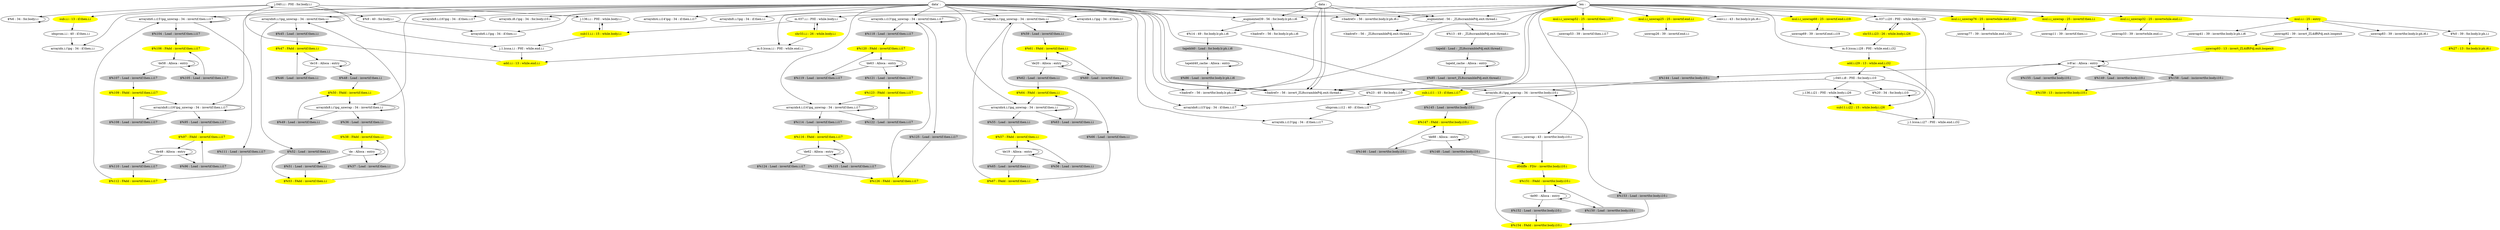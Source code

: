 digraph G {
		"j.040.i.i : PHI : for.body.i.i" -> "$%6 : 34 : for.body.i.i" 
		"j.040.i.i : PHI : for.body.i.i" -> "sub.i.i : 13 : if.then.i.i" 
		"j.040.i.i : PHI : for.body.i.i" -> "$%9 : 40 : for.body.i.i" 
		"j.040.i.i : PHI : for.body.i.i" -> "j.1.lcssa.i.i : PHI : while.end.i.i" 
		"j.040.i.i : PHI : for.body.i.i" -> "j.136.i.i : PHI : while.body.i.i" 
		"m.0.lcssa.i.i : PHI : while.end.i.i" -> "add.i.i : 13 : while.end.i.i" 
		"j.1.lcssa.i.i : PHI : while.end.i.i" -> "add.i.i : 13 : while.end.i.i" 
		"j.136.i.i : PHI : while.body.i.i" -> "sub11.i.i : 15 : while.body.i.i" 
		"m.037.i.i : PHI : while.body.i.i" -> "shr33.i.i : 26 : while.body.i.i" 
		"m.037.i.i : PHI : while.body.i.i" -> "sub11.i.i : 15 : while.body.i.i" 
		"j.040.i.i8 : PHI : for.body.i.i10" -> "j.1.lcssa.i.i27 : PHI : while.end.i.i32" 
		"j.040.i.i8 : PHI : for.body.i.i10" -> "$%20 : 34 : for.body.i.i10" 
		"j.040.i.i8 : PHI : for.body.i.i10" -> "sub.i.i11 : 13 : if.then.i.i17" 
		"j.040.i.i8 : PHI : for.body.i.i10" -> "$%23 : 40 : for.body.i.i10" 
		"j.040.i.i8 : PHI : for.body.i.i10" -> "j.136.i.i21 : PHI : while.body.i.i26" 
		"m.0.lcssa.i.i28 : PHI : while.end.i.i32" -> "add.i.i29 : 13 : while.end.i.i32" 
		"j.1.lcssa.i.i27 : PHI : while.end.i.i32" -> "add.i.i29 : 13 : while.end.i.i32" 
		"m.037.i.i20 : PHI : while.body.i.i26" -> "shr33.i.i23 : 26 : while.body.i.i26" 
		"m.037.i.i20 : PHI : while.body.i.i26" -> "sub11.i.i22 : 15 : while.body.i.i26" 
		"j.136.i.i21 : PHI : while.body.i.i26" -> "sub11.i.i22 : 15 : while.body.i.i26" 
		"arrayidx.i.i13'ipg_unwrap : 34 : invertif.then.i.i17" -> "arrayidx.i.i13'ipg_unwrap : 34 : invertif.then.i.i17" 
		"arrayidx.i.i13'ipg_unwrap : 34 : invertif.then.i.i17" -> "$%125 : Load : invertif.then.i.i17" 
		"arrayidx.i.i13'ipg_unwrap : 34 : invertif.then.i.i17" -> "$%118 : Load : invertif.then.i.i17" 
		"$%118 : Load : invertif.then.i.i17" [color = gray style=filled];
		"$%118 : Load : invertif.then.i.i17" -> "$%120 : FAdd : invertif.then.i.i17" 
		"'de63 : Alloca : entry" -> "$%121 : Load : invertif.then.i.i17" 
		"'de63 : Alloca : entry" -> "$%119 : Load : invertif.then.i.i17" 
		"'de63 : Alloca : entry" -> "'de63 : Alloca : entry" 
		"$%119 : Load : invertif.then.i.i17" [color = gray style=filled];
		"$%119 : Load : invertif.then.i.i17" -> "$%120 : FAdd : invertif.then.i.i17" 
		"$%120 : FAdd : invertif.then.i.i17" [color = yellow style=filled];
		"$%120 : FAdd : invertif.then.i.i17" -> "'de63 : Alloca : entry" 
		"$%121 : Load : invertif.then.i.i17" [color = gray style=filled];
		"$%121 : Load : invertif.then.i.i17" -> "$%123 : FAdd : invertif.then.i.i17" 
		"$%123 : FAdd : invertif.then.i.i17" [color = yellow style=filled];
		"$%123 : FAdd : invertif.then.i.i17" -> "arrayidx4.i.i14'ipg_unwrap : 34 : invertif.then.i.i17" 
		"$%126 : FAdd : invertif.then.i.i17" [color = yellow style=filled];
		"$%126 : FAdd : invertif.then.i.i17" -> "arrayidx.i.i13'ipg_unwrap : 34 : invertif.then.i.i17" 
		"data : " -> "<badref> : 56 : invertfor.body.lr.ph.i6.i" 
		"data : " -> "<badref> : 56 : invertfor.body.lr.ph.i.i6" 
		"data : " -> "_augmented : 56 : _ZL8scramblePdj.exit.thread.i" 
		"data : " -> "_augmented39 : 56 : for.body.lr.ph.i.i6" 
		"data : " -> "<badref> : 56 : invert_ZL8scramblePdj.exit.thread.i" 
		"data : " -> "<badref> : 56 : invert_ZL8scramblePdj.exit.thread.i" 
		"data' : " -> "arrayidx6.i.i15'ipg_unwrap : 34 : invertif.then.i.i17" 
		"data' : " -> "arrayidx8.i.i16'ipg_unwrap : 34 : invertif.then.i.i17" 
		"data' : " -> "<badref> : 56 : invertfor.body.lr.ph.i6.i" 
		"data' : " -> "<badref> : 56 : invertfor.body.lr.ph.i.i6" 
		"data' : " -> "_augmented : 56 : _ZL8scramblePdj.exit.thread.i" 
		"data' : " -> "arrayidx4.i.i14'ipg : 34 : if.then.i.i17" 
		"data' : " -> "arrayidx8.i.i'ipg : 34 : if.then.i.i" 
		"data' : " -> "arrayidx.i.i'ipg_unwrap : 34 : invertif.then.i.i" 
		"data' : " -> "arrayidx4.i.i'ipg : 34 : if.then.i.i" 
		"data' : " -> "arrayidx.i.i'ipg : 34 : if.then.i.i" 
		"data' : " -> "arrayidx6.i.i'ipg_unwrap : 34 : invertif.then.i.i" 
		"data' : " -> "arrayidx6.i.i'ipg : 34 : if.then.i.i" 
		"data' : " -> "arrayidx4.i.i'ipg_unwrap : 34 : invertif.then.i.i" 
		"data' : " -> "arrayidx6.i.i15'ipg : 34 : if.then.i.i17" 
		"data' : " -> "arrayidx.i.i13'ipg_unwrap : 34 : invertif.then.i.i17" 
		"data' : " -> "arrayidx.i.i13'ipg : 34 : if.then.i.i17" 
		"data' : " -> "_augmented39 : 56 : for.body.lr.ph.i.i6" 
		"data' : " -> "<badref> : 56 : invert_ZL8scramblePdj.exit.thread.i" 
		"data' : " -> "arrayidx8.i.i16'ipg : 34 : if.then.i.i17" 
		"data' : " -> "arrayidx4.i.i14'ipg_unwrap : 34 : invertif.then.i.i17" 
		"data' : " -> "arrayidx8.i.i'ipg_unwrap : 34 : invertif.then.i.i" 
		"data' : " -> "arrayidx.i8.i'ipg : 34 : for.body.i10.i" 
		"data' : " -> "<badref> : 56 : invert_ZL8scramblePdj.exit.thread.i" 
		"data' : " -> "arrayidx.i8.i'ipg_unwrap : 34 : invertfor.body.i10.i" 
		"len : " -> "conv.i.i_unwrap : 43 : invertfor.body.i10.i" 
		"len : " -> "<badref> : 56 : invertfor.body.lr.ph.i6.i" 
		"len : " -> "mul.i.i_unwrap52 : 25 : invertif.then.i.i17" 
		"len : " -> "<badref> : 56 : invertfor.body.lr.ph.i.i6" 
		"len : " -> "mul.i.i_unwrap25 : 25 : invertif.end.i.i" 
		"len : " -> "m.0.lcssa.i.i : PHI : while.end.i.i" 
		"len : " -> "m.037.i.i : PHI : while.body.i.i" 
		"len : " -> "m.0.lcssa.i.i28 : PHI : while.end.i.i32" 
		"len : " -> "conv.i.i : 43 : for.body.lr.ph.i6.i" 
		"len : " -> "_augmented : 56 : _ZL8scramblePdj.exit.thread.i" 
		"len : " -> "mul.i.i_unwrap68 : 25 : invertif.end.i.i19" 
		"len : " -> "m.037.i.i20 : PHI : while.body.i.i26" 
		"len : " -> "_augmented39 : 56 : for.body.lr.ph.i.i6" 
		"len : " -> "<badref> : 56 : invert_ZL8scramblePdj.exit.thread.i" 
		"len : " -> "mul.i.i_unwrap76 : 25 : invertwhile.end.i.i32" 
		"len : " -> "mul.i.i_unwrap : 25 : invertif.then.i.i" 
		"len : " -> "mul.i.i_unwrap32 : 25 : invertwhile.end.i.i" 
		"len : " -> "<badref> : 56 : invert_ZL8scramblePdj.exit.thread.i" 
		"len : " -> "mul.i.i : 25 : entry" 
		"$%9 : 40 : for.body.i.i" -> "arrayidx6.i.i'ipg : 34 : if.then.i.i" 
		"$%65 : Load : invertif.then.i.i" [color = gray style=filled];
		"$%65 : Load : invertif.then.i.i" -> "$%67 : FAdd : invertif.then.i.i" 
		"arrayidx4.i.i'ipg_unwrap : 34 : invertif.then.i.i" -> "$%63 : Load : invertif.then.i.i" 
		"arrayidx4.i.i'ipg_unwrap : 34 : invertif.then.i.i" -> "$%55 : Load : invertif.then.i.i" 
		"arrayidx4.i.i'ipg_unwrap : 34 : invertif.then.i.i" -> "arrayidx4.i.i'ipg_unwrap : 34 : invertif.then.i.i" 
		"$%51 : Load : invertif.then.i.i" [color = gray style=filled];
		"$%51 : Load : invertif.then.i.i" -> "$%53 : FAdd : invertif.then.i.i" 
		"sub11.i.i : 15 : while.body.i.i" [color = yellow style=filled];
		"sub11.i.i : 15 : while.body.i.i" -> "j.1.lcssa.i.i : PHI : while.end.i.i" 
		"sub11.i.i : 15 : while.body.i.i" -> "j.136.i.i : PHI : while.body.i.i" 
		"shr33.i.i : 26 : while.body.i.i" [color = yellow style=filled];
		"shr33.i.i : 26 : while.body.i.i" -> "m.0.lcssa.i.i : PHI : while.end.i.i" 
		"shr33.i.i : 26 : while.body.i.i" -> "m.037.i.i : PHI : while.body.i.i" 
		"sub.i.i11 : 13 : if.then.i.i17" [color = yellow style=filled];
		"sub.i.i11 : 13 : if.then.i.i17" -> "idxprom.i.i12 : 40 : if.then.i.i17" 
		"arrayidx8.i.i'ipg_unwrap : 34 : invertif.then.i.i" -> "$%36 : Load : invertif.then.i.i" 
		"arrayidx8.i.i'ipg_unwrap : 34 : invertif.then.i.i" -> "$%49 : Load : invertif.then.i.i" 
		"arrayidx8.i.i'ipg_unwrap : 34 : invertif.then.i.i" -> "arrayidx8.i.i'ipg_unwrap : 34 : invertif.then.i.i" 
		"add.i.i : 13 : while.end.i.i" [color = yellow style=filled];
		"add.i.i : 13 : while.end.i.i" -> "j.040.i.i : PHI : for.body.i.i" 
		"$%23 : 40 : for.body.i.i10" -> "arrayidx6.i.i15'ipg : 34 : if.then.i.i17" 
		"add.i.i29 : 13 : while.end.i.i32" [color = yellow style=filled];
		"add.i.i29 : 13 : while.end.i.i32" -> "j.040.i.i8 : PHI : for.body.i.i10" 
		"$%158 : Load : incinvertfor.body.i10.i" [color = gray style=filled];
		"$%158 : Load : incinvertfor.body.i10.i" -> "$%159 : 13 : incinvertfor.body.i10.i" 
		"d0diffe : FDiv : invertfor.body.i10.i" [color = yellow style=filled];
		"d0diffe : FDiv : invertfor.body.i10.i" -> "$%151 : FAdd : invertfor.body.i10.i" 
		"$%27 : 13 : for.body.lr.ph.i6.i" [color = yellow style=filled];
		"$%0 : 39 : for.body.lr.ph.i.i" -> "$%27 : 13 : for.body.lr.ph.i6.i" 
		"mul.i.i : 25 : entry" [color = yellow style=filled];
		"mul.i.i : 25 : entry" -> "_unwrap92 : 39 : invert_ZL4ifftPdj.exit.loopexit" 
		"mul.i.i : 25 : entry" -> "_unwrap83 : 39 : invertfor.body.lr.ph.i6.i" 
		"mul.i.i : 25 : entry" -> "_unwrap41 : 39 : invertfor.body.lr.ph.i.i6" 
		"mul.i.i : 25 : entry" -> "$%0 : 39 : for.body.lr.ph.i.i" 
		"sub.i.i : 13 : if.then.i.i" [color = yellow style=filled];
		"sub.i.i : 13 : if.then.i.i" -> "idxprom.i.i : 40 : if.then.i.i" 
		"idxprom.i.i : 40 : if.then.i.i" -> "arrayidx.i.i'ipg : 34 : if.then.i.i" 
		"idxprom.i.i12 : 40 : if.then.i.i17" -> "arrayidx.i.i13'ipg : 34 : if.then.i.i17" 
		"$%124 : Load : invertif.then.i.i17" [color = gray style=filled];
		"$%124 : Load : invertif.then.i.i17" -> "$%126 : FAdd : invertif.then.i.i17" 
		"arrayidx4.i.i14'ipg_unwrap : 34 : invertif.then.i.i17" -> "$%122 : Load : invertif.then.i.i17" 
		"arrayidx4.i.i14'ipg_unwrap : 34 : invertif.then.i.i17" -> "$%114 : Load : invertif.then.i.i17" 
		"arrayidx4.i.i14'ipg_unwrap : 34 : invertif.then.i.i17" -> "arrayidx4.i.i14'ipg_unwrap : 34 : invertif.then.i.i17" 
		"$%110 : Load : invertif.then.i.i17" [color = gray style=filled];
		"$%110 : Load : invertif.then.i.i17" -> "$%112 : FAdd : invertif.then.i.i17" 
		"sub11.i.i22 : 15 : while.body.i.i26" [color = yellow style=filled];
		"sub11.i.i22 : 15 : while.body.i.i26" -> "j.1.lcssa.i.i27 : PHI : while.end.i.i32" 
		"sub11.i.i22 : 15 : while.body.i.i26" -> "j.136.i.i21 : PHI : while.body.i.i26" 
		"shr33.i.i23 : 26 : while.body.i.i26" [color = yellow style=filled];
		"shr33.i.i23 : 26 : while.body.i.i26" -> "m.0.lcssa.i.i28 : PHI : while.end.i.i32" 
		"shr33.i.i23 : 26 : while.body.i.i26" -> "m.037.i.i20 : PHI : while.body.i.i26" 
		"iv8'ac : Alloca : entry" -> "$%155 : Load : invertfor.body.i10.i" 
		"iv8'ac : Alloca : entry" -> "$%158 : Load : incinvertfor.body.i10.i" 
		"iv8'ac : Alloca : entry" -> "$%149 : Load : invertfor.body.i10.i" 
		"iv8'ac : Alloca : entry" -> "$%144 : Load : invertfor.body.i10.i" 
		"iv8'ac : Alloca : entry" -> "iv8'ac : Alloca : entry" 
		"'de : Alloca : entry" -> "$%51 : Load : invertif.then.i.i" 
		"'de : Alloca : entry" -> "$%37 : Load : invertif.then.i.i" 
		"'de : Alloca : entry" -> "'de : Alloca : entry" 
		"$%62 : Load : invertif.then.i.i" [color = gray style=filled];
		"$%62 : Load : invertif.then.i.i" -> "$%64 : FAdd : invertif.then.i.i" 
		"mul.i.i_unwrap25 : 25 : invertif.end.i.i" [color = yellow style=filled];
		"mul.i.i_unwrap25 : 25 : invertif.end.i.i" -> "_unwrap26 : 39 : invertif.end.i.i" 
		"$%38 : FAdd : invertif.then.i.i" [color = yellow style=filled];
		"$%38 : FAdd : invertif.then.i.i" -> "'de : Alloca : entry" 
		"$%6 : 34 : for.body.i.i" -> "$%6 : 34 : for.body.i.i" 
		"$%36 : Load : invertif.then.i.i" [color = gray style=filled];
		"$%36 : Load : invertif.then.i.i" -> "$%38 : FAdd : invertif.then.i.i" 
		"$%37 : Load : invertif.then.i.i" [color = gray style=filled];
		"$%37 : Load : invertif.then.i.i" -> "$%38 : FAdd : invertif.then.i.i" 
		"mul.i.i_unwrap32 : 25 : invertwhile.end.i.i" [color = yellow style=filled];
		"mul.i.i_unwrap32 : 25 : invertwhile.end.i.i" -> "_unwrap33 : 39 : invertwhile.end.i.i" 
		"arrayidx6.i.i'ipg_unwrap : 34 : invertif.then.i.i" -> "$%52 : Load : invertif.then.i.i" 
		"arrayidx6.i.i'ipg_unwrap : 34 : invertif.then.i.i" -> "$%45 : Load : invertif.then.i.i" 
		"arrayidx6.i.i'ipg_unwrap : 34 : invertif.then.i.i" -> "arrayidx6.i.i'ipg_unwrap : 34 : invertif.then.i.i" 
		"$%45 : Load : invertif.then.i.i" [color = gray style=filled];
		"$%45 : Load : invertif.then.i.i" -> "$%47 : FAdd : invertif.then.i.i" 
		"'de16 : Alloca : entry" -> "'de16 : Alloca : entry" 
		"'de16 : Alloca : entry" -> "$%48 : Load : invertif.then.i.i" 
		"'de16 : Alloca : entry" -> "$%46 : Load : invertif.then.i.i" 
		"$%46 : Load : invertif.then.i.i" [color = gray style=filled];
		"$%46 : Load : invertif.then.i.i" -> "$%47 : FAdd : invertif.then.i.i" 
		"$%47 : FAdd : invertif.then.i.i" [color = yellow style=filled];
		"$%47 : FAdd : invertif.then.i.i" -> "'de16 : Alloca : entry" 
		"$%50 : FAdd : invertif.then.i.i" [color = yellow style=filled];
		"$%50 : FAdd : invertif.then.i.i" -> "arrayidx8.i.i'ipg_unwrap : 34 : invertif.then.i.i" 
		"$%52 : Load : invertif.then.i.i" [color = gray style=filled];
		"$%52 : Load : invertif.then.i.i" -> "$%53 : FAdd : invertif.then.i.i" 
		"$%53 : FAdd : invertif.then.i.i" [color = yellow style=filled];
		"$%53 : FAdd : invertif.then.i.i" -> "arrayidx6.i.i'ipg_unwrap : 34 : invertif.then.i.i" 
		"$%63 : Load : invertif.then.i.i" [color = gray style=filled];
		"$%63 : Load : invertif.then.i.i" -> "$%64 : FAdd : invertif.then.i.i" 
		"$%64 : FAdd : invertif.then.i.i" [color = yellow style=filled];
		"$%64 : FAdd : invertif.then.i.i" -> "arrayidx4.i.i'ipg_unwrap : 34 : invertif.then.i.i" 
		"$%49 : Load : invertif.then.i.i" [color = gray style=filled];
		"$%49 : Load : invertif.then.i.i" -> "$%50 : FAdd : invertif.then.i.i" 
		"$%48 : Load : invertif.then.i.i" [color = gray style=filled];
		"$%48 : Load : invertif.then.i.i" -> "$%50 : FAdd : invertif.then.i.i" 
		"$%55 : Load : invertif.then.i.i" [color = gray style=filled];
		"$%55 : Load : invertif.then.i.i" -> "$%57 : FAdd : invertif.then.i.i" 
		"'de19 : Alloca : entry" -> "'de19 : Alloca : entry" 
		"'de19 : Alloca : entry" -> "$%65 : Load : invertif.then.i.i" 
		"'de19 : Alloca : entry" -> "$%56 : Load : invertif.then.i.i" 
		"$%56 : Load : invertif.then.i.i" [color = gray style=filled];
		"$%56 : Load : invertif.then.i.i" -> "$%57 : FAdd : invertif.then.i.i" 
		"$%57 : FAdd : invertif.then.i.i" [color = yellow style=filled];
		"$%57 : FAdd : invertif.then.i.i" -> "'de19 : Alloca : entry" 
		"arrayidx.i.i'ipg_unwrap : 34 : invertif.then.i.i" -> "$%66 : Load : invertif.then.i.i" 
		"arrayidx.i.i'ipg_unwrap : 34 : invertif.then.i.i" -> "$%59 : Load : invertif.then.i.i" 
		"arrayidx.i.i'ipg_unwrap : 34 : invertif.then.i.i" -> "arrayidx.i.i'ipg_unwrap : 34 : invertif.then.i.i" 
		"$%59 : Load : invertif.then.i.i" [color = gray style=filled];
		"$%59 : Load : invertif.then.i.i" -> "$%61 : FAdd : invertif.then.i.i" 
		"'de20 : Alloca : entry" -> "'de20 : Alloca : entry" 
		"'de20 : Alloca : entry" -> "$%62 : Load : invertif.then.i.i" 
		"'de20 : Alloca : entry" -> "$%60 : Load : invertif.then.i.i" 
		"$%60 : Load : invertif.then.i.i" [color = gray style=filled];
		"$%60 : Load : invertif.then.i.i" -> "$%61 : FAdd : invertif.then.i.i" 
		"$%61 : FAdd : invertif.then.i.i" [color = yellow style=filled];
		"$%61 : FAdd : invertif.then.i.i" -> "'de20 : Alloca : entry" 
		"$%66 : Load : invertif.then.i.i" [color = gray style=filled];
		"$%66 : Load : invertif.then.i.i" -> "$%67 : FAdd : invertif.then.i.i" 
		"$%67 : FAdd : invertif.then.i.i" [color = yellow style=filled];
		"$%67 : FAdd : invertif.then.i.i" -> "arrayidx.i.i'ipg_unwrap : 34 : invertif.then.i.i" 
		"mul.i.i_unwrap : 25 : invertif.then.i.i" [color = yellow style=filled];
		"mul.i.i_unwrap : 25 : invertif.then.i.i" -> "_unwrap11 : 39 : invertif.then.i.i" 
		"mul.i.i_unwrap68 : 25 : invertif.end.i.i19" [color = yellow style=filled];
		"mul.i.i_unwrap68 : 25 : invertif.end.i.i19" -> "_unwrap69 : 39 : invertif.end.i.i19" 
		"'de90 : Alloca : entry" -> "$%152 : Load : invertfor.body.i10.i" 
		"'de90 : Alloca : entry" -> "$%150 : Load : invertfor.body.i10.i" 
		"'de90 : Alloca : entry" -> "'de90 : Alloca : entry" 
		"tapeld40 : Load : for.body.lr.ph.i.i6" [color = gray style=filled];
		"tapeld40 : Load : for.body.lr.ph.i.i6" -> "tapeld40_cache : Alloca : entry" 
		"conv.i.i_unwrap : 43 : invertfor.body.i10.i" -> "d0diffe : FDiv : invertfor.body.i10.i" 
		"$%13 : 49 : _ZL8scramblePdj.exit.thread.i" -> "tapeld : Load : _ZL8scramblePdj.exit.thread.i" 
		"_augmented39 : 56 : for.body.lr.ph.i.i6" -> "<badref> : 56 : for.body.lr.ph.i.i6" 
		"_augmented39 : 56 : for.body.lr.ph.i.i6" -> "$%14 : 49 : for.body.lr.ph.i.i6" 
		"tapeld : Load : _ZL8scramblePdj.exit.thread.i" [color = gray style=filled];
		"tapeld : Load : _ZL8scramblePdj.exit.thread.i" -> "tapeld_cache : Alloca : entry" 
		"$%146 : Load : invertfor.body.i10.i" [color = gray style=filled];
		"$%146 : Load : invertfor.body.i10.i" -> "$%147 : FAdd : invertfor.body.i10.i" 
		"'de88 : Alloca : entry" -> "$%148 : Load : invertfor.body.i10.i" 
		"'de88 : Alloca : entry" -> "$%146 : Load : invertfor.body.i10.i" 
		"'de88 : Alloca : entry" -> "'de88 : Alloca : entry" 
		"$%144 : Load : invertfor.body.i10.i" [color = gray style=filled];
		"$%144 : Load : invertfor.body.i10.i" -> "arrayidx.i8.i'ipg_unwrap : 34 : invertfor.body.i10.i" 
		"$%145 : Load : invertfor.body.i10.i" [color = gray style=filled];
		"$%145 : Load : invertfor.body.i10.i" -> "$%147 : FAdd : invertfor.body.i10.i" 
		"$%147 : FAdd : invertfor.body.i10.i" [color = yellow style=filled];
		"$%147 : FAdd : invertfor.body.i10.i" -> "'de88 : Alloca : entry" 
		"arrayidx6.i.i15'ipg_unwrap : 34 : invertif.then.i.i17" -> "arrayidx6.i.i15'ipg_unwrap : 34 : invertif.then.i.i17" 
		"arrayidx6.i.i15'ipg_unwrap : 34 : invertif.then.i.i17" -> "$%111 : Load : invertif.then.i.i17" 
		"arrayidx6.i.i15'ipg_unwrap : 34 : invertif.then.i.i17" -> "$%104 : Load : invertif.then.i.i17" 
		"$%104 : Load : invertif.then.i.i17" [color = gray style=filled];
		"$%104 : Load : invertif.then.i.i17" -> "$%106 : FAdd : invertif.then.i.i17" 
		"'de58 : Alloca : entry" -> "'de58 : Alloca : entry" 
		"'de58 : Alloca : entry" -> "$%107 : Load : invertif.then.i.i17" 
		"'de58 : Alloca : entry" -> "$%105 : Load : invertif.then.i.i17" 
		"$%105 : Load : invertif.then.i.i17" [color = gray style=filled];
		"$%105 : Load : invertif.then.i.i17" -> "$%106 : FAdd : invertif.then.i.i17" 
		"$%106 : FAdd : invertif.then.i.i17" [color = yellow style=filled];
		"$%106 : FAdd : invertif.then.i.i17" -> "'de58 : Alloca : entry" 
		"$%107 : Load : invertif.then.i.i17" [color = gray style=filled];
		"$%107 : Load : invertif.then.i.i17" -> "$%109 : FAdd : invertif.then.i.i17" 
		"$%109 : FAdd : invertif.then.i.i17" [color = yellow style=filled];
		"$%109 : FAdd : invertif.then.i.i17" -> "arrayidx8.i.i16'ipg_unwrap : 34 : invertif.then.i.i17" 
		"$%112 : FAdd : invertif.then.i.i17" [color = yellow style=filled];
		"$%112 : FAdd : invertif.then.i.i17" -> "arrayidx6.i.i15'ipg_unwrap : 34 : invertif.then.i.i17" 
		"$%114 : Load : invertif.then.i.i17" [color = gray style=filled];
		"$%114 : Load : invertif.then.i.i17" -> "$%116 : FAdd : invertif.then.i.i17" 
		"'de62 : Alloca : entry" -> "'de62 : Alloca : entry" 
		"'de62 : Alloca : entry" -> "$%124 : Load : invertif.then.i.i17" 
		"'de62 : Alloca : entry" -> "$%115 : Load : invertif.then.i.i17" 
		"$%116 : FAdd : invertif.then.i.i17" [color = yellow style=filled];
		"$%116 : FAdd : invertif.then.i.i17" -> "'de62 : Alloca : entry" 
		"$%20 : 34 : for.body.i.i10" -> "$%20 : 34 : for.body.i.i10" 
		"mul.i.i_unwrap52 : 25 : invertif.then.i.i17" [color = yellow style=filled];
		"mul.i.i_unwrap52 : 25 : invertif.then.i.i17" -> "_unwrap53 : 39 : invertif.then.i.i17" 
		"$%149 : Load : invertfor.body.i10.i" [color = gray style=filled];
		"tapeld40_cache : Alloca : entry" -> "$%86 : Load : invertfor.body.lr.ph.i.i6" 
		"tapeld40_cache : Alloca : entry" -> "tapeld40_cache : Alloca : entry" 
		"$%14 : 49 : for.body.lr.ph.i.i6" -> "tapeld40 : Load : for.body.lr.ph.i.i6" 
		"$%96 : Load : invertif.then.i.i17" [color = gray style=filled];
		"$%96 : Load : invertif.then.i.i17" -> "$%97 : FAdd : invertif.then.i.i17" 
		"tapeld_cache : Alloca : entry" -> "$%85 : Load : invert_ZL8scramblePdj.exit.thread.i" 
		"tapeld_cache : Alloca : entry" -> "tapeld_cache : Alloca : entry" 
		"_unwrap92 : 39 : invert_ZL4ifftPdj.exit.loopexit" -> "_unwrap93 : 13 : invert_ZL4ifftPdj.exit.loopexit" 
		"$%108 : Load : invertif.then.i.i17" [color = gray style=filled];
		"$%108 : Load : invertif.then.i.i17" -> "$%109 : FAdd : invertif.then.i.i17" 
		"$%115 : Load : invertif.then.i.i17" [color = gray style=filled];
		"$%115 : Load : invertif.then.i.i17" -> "$%116 : FAdd : invertif.then.i.i17" 
		"$%95 : Load : invertif.then.i.i17" [color = gray style=filled];
		"$%95 : Load : invertif.then.i.i17" -> "$%97 : FAdd : invertif.then.i.i17" 
		"$%85 : Load : invert_ZL8scramblePdj.exit.thread.i" [color = gray style=filled];
		"$%85 : Load : invert_ZL8scramblePdj.exit.thread.i" -> "<badref> : 56 : invert_ZL8scramblePdj.exit.thread.i" 
		"'de48 : Alloca : entry" -> "'de48 : Alloca : entry" 
		"'de48 : Alloca : entry" -> "$%110 : Load : invertif.then.i.i17" 
		"'de48 : Alloca : entry" -> "$%96 : Load : invertif.then.i.i17" 
		"$%122 : Load : invertif.then.i.i17" [color = gray style=filled];
		"$%122 : Load : invertif.then.i.i17" -> "$%123 : FAdd : invertif.then.i.i17" 
		"$%125 : Load : invertif.then.i.i17" [color = gray style=filled];
		"$%125 : Load : invertif.then.i.i17" -> "$%126 : FAdd : invertif.then.i.i17" 
		"$%111 : Load : invertif.then.i.i17" [color = gray style=filled];
		"$%111 : Load : invertif.then.i.i17" -> "$%112 : FAdd : invertif.then.i.i17" 
		"_augmented : 56 : _ZL8scramblePdj.exit.thread.i" -> "<badref> : 56 : _ZL8scramblePdj.exit.thread.i" 
		"_augmented : 56 : _ZL8scramblePdj.exit.thread.i" -> "$%13 : 49 : _ZL8scramblePdj.exit.thread.i" 
		"$%153 : Load : invertfor.body.i10.i" [color = gray style=filled];
		"$%153 : Load : invertfor.body.i10.i" -> "$%154 : FAdd : invertfor.body.i10.i" 
		"$%86 : Load : invertfor.body.lr.ph.i.i6" [color = gray style=filled];
		"$%86 : Load : invertfor.body.lr.ph.i.i6" -> "<badref> : 56 : invertfor.body.lr.ph.i.i6" 
		"$%97 : FAdd : invertif.then.i.i17" [color = yellow style=filled];
		"$%97 : FAdd : invertif.then.i.i17" -> "'de48 : Alloca : entry" 
		"arrayidx8.i.i16'ipg_unwrap : 34 : invertif.then.i.i17" -> "arrayidx8.i.i16'ipg_unwrap : 34 : invertif.then.i.i17" 
		"arrayidx8.i.i16'ipg_unwrap : 34 : invertif.then.i.i17" -> "$%108 : Load : invertif.then.i.i17" 
		"arrayidx8.i.i16'ipg_unwrap : 34 : invertif.then.i.i17" -> "$%95 : Load : invertif.then.i.i17" 
		"arrayidx.i8.i'ipg_unwrap : 34 : invertfor.body.i10.i" -> "arrayidx.i8.i'ipg_unwrap : 34 : invertfor.body.i10.i" 
		"arrayidx.i8.i'ipg_unwrap : 34 : invertfor.body.i10.i" -> "$%153 : Load : invertfor.body.i10.i" 
		"arrayidx.i8.i'ipg_unwrap : 34 : invertfor.body.i10.i" -> "$%145 : Load : invertfor.body.i10.i" 
		"$%148 : Load : invertfor.body.i10.i" [color = gray style=filled];
		"$%148 : Load : invertfor.body.i10.i" -> "d0diffe : FDiv : invertfor.body.i10.i" 
		"$%150 : Load : invertfor.body.i10.i" [color = gray style=filled];
		"$%150 : Load : invertfor.body.i10.i" -> "$%151 : FAdd : invertfor.body.i10.i" 
		"$%151 : FAdd : invertfor.body.i10.i" [color = yellow style=filled];
		"$%151 : FAdd : invertfor.body.i10.i" -> "'de90 : Alloca : entry" 
		"$%152 : Load : invertfor.body.i10.i" [color = gray style=filled];
		"$%152 : Load : invertfor.body.i10.i" -> "$%154 : FAdd : invertfor.body.i10.i" 
		"$%154 : FAdd : invertfor.body.i10.i" [color = yellow style=filled];
		"$%154 : FAdd : invertfor.body.i10.i" -> "arrayidx.i8.i'ipg_unwrap : 34 : invertfor.body.i10.i" 
		"$%159 : 13 : incinvertfor.body.i10.i" [color = yellow style=filled];
		"$%159 : 13 : incinvertfor.body.i10.i" -> "iv8'ac : Alloca : entry" 
		"$%155 : Load : invertfor.body.i10.i" [color = gray style=filled];
		"_unwrap93 : 13 : invert_ZL4ifftPdj.exit.loopexit" [color = yellow style=filled];
		"_unwrap93 : 13 : invert_ZL4ifftPdj.exit.loopexit" -> "iv8'ac : Alloca : entry" 
		"mul.i.i_unwrap76 : 25 : invertwhile.end.i.i32" [color = yellow style=filled];
		"mul.i.i_unwrap76 : 25 : invertwhile.end.i.i32" -> "_unwrap77 : 39 : invertwhile.end.i.i32" 
}
